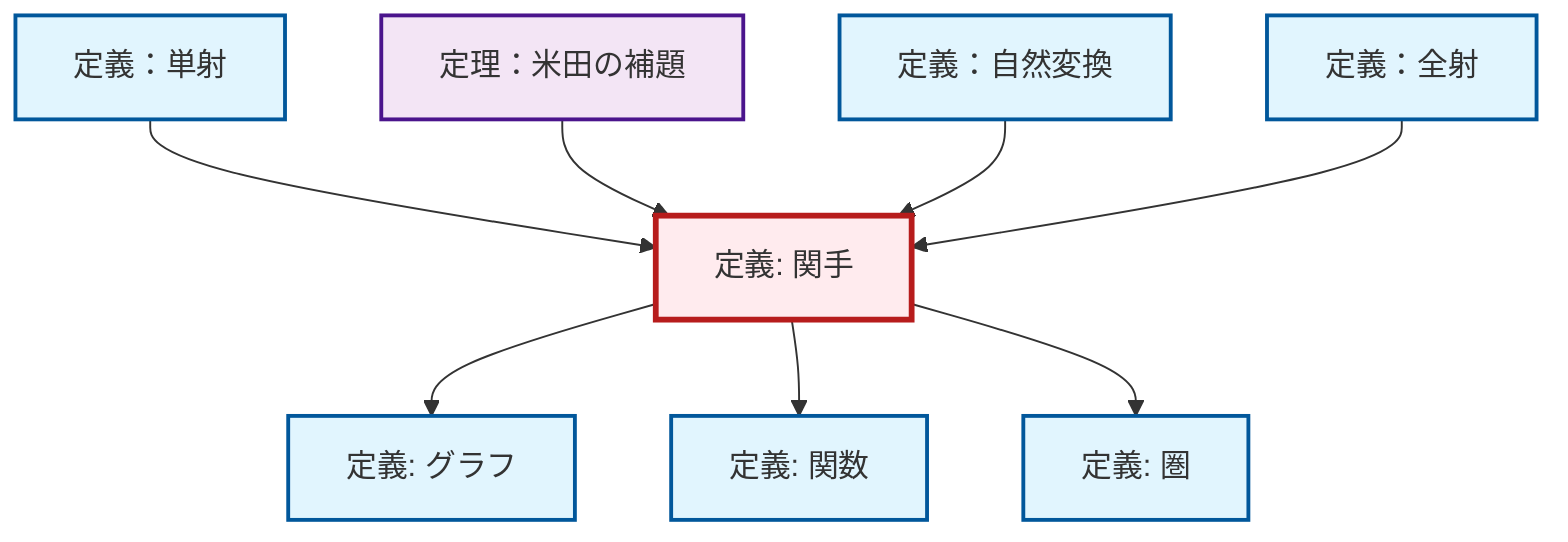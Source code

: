 graph TD
    classDef definition fill:#e1f5fe,stroke:#01579b,stroke-width:2px
    classDef theorem fill:#f3e5f5,stroke:#4a148c,stroke-width:2px
    classDef axiom fill:#fff3e0,stroke:#e65100,stroke-width:2px
    classDef example fill:#e8f5e9,stroke:#1b5e20,stroke-width:2px
    classDef current fill:#ffebee,stroke:#b71c1c,stroke-width:3px
    def-functor["定義: 関手"]:::definition
    def-natural-transformation["定義：自然変換"]:::definition
    def-function["定義: 関数"]:::definition
    def-monomorphism["定義：単射"]:::definition
    def-graph["定義: グラフ"]:::definition
    def-category["定義: 圏"]:::definition
    def-epimorphism["定義：全射"]:::definition
    thm-yoneda["定理：米田の補題"]:::theorem
    def-functor --> def-graph
    def-functor --> def-function
    def-monomorphism --> def-functor
    thm-yoneda --> def-functor
    def-functor --> def-category
    def-natural-transformation --> def-functor
    def-epimorphism --> def-functor
    class def-functor current